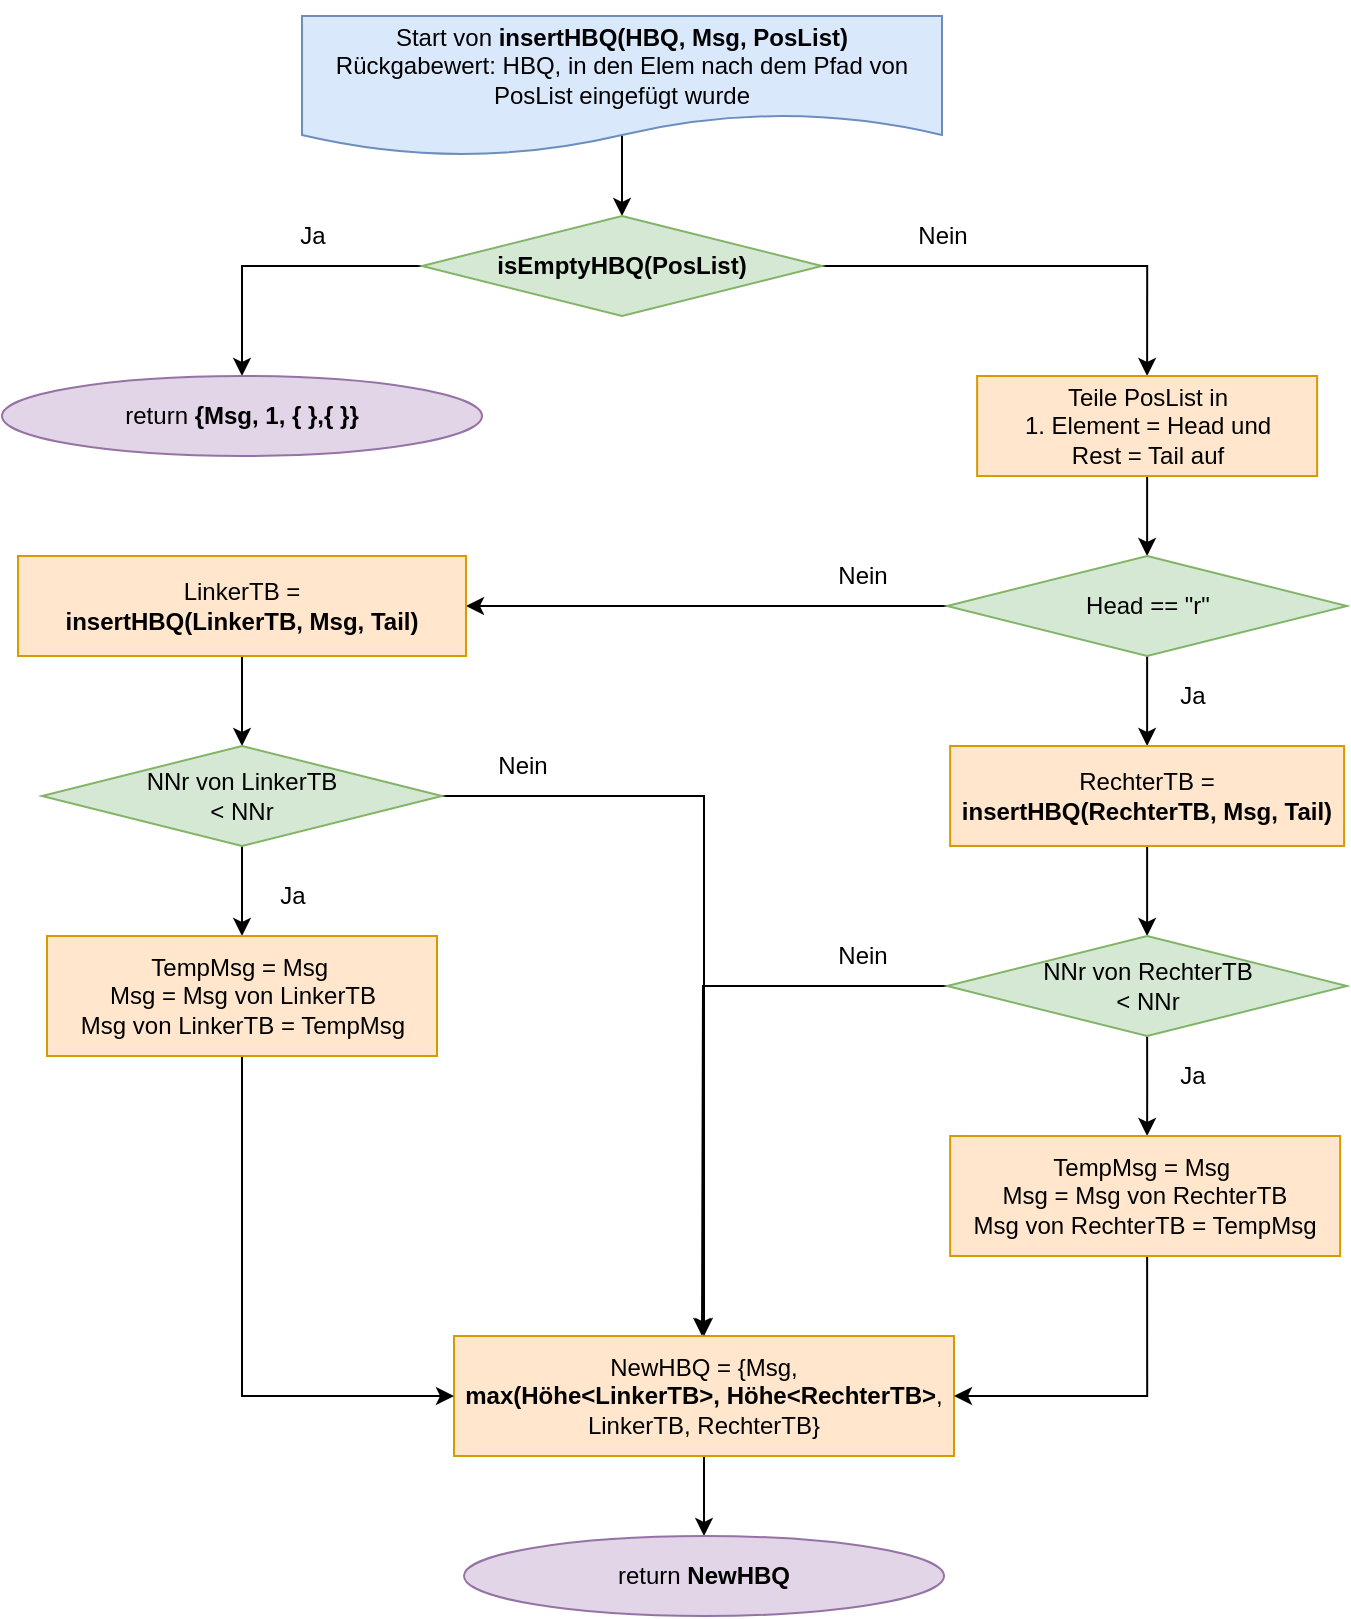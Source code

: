<mxfile version="15.8.7" type="device"><diagram id="C5RBs43oDa-KdzZeNtuy" name="Page-1"><mxGraphModel dx="519" dy="997" grid="1" gridSize="10" guides="1" tooltips="1" connect="1" arrows="1" fold="1" page="1" pageScale="1" pageWidth="827" pageHeight="1169" math="0" shadow="0"><root><mxCell id="WIyWlLk6GJQsqaUBKTNV-0"/><mxCell id="WIyWlLk6GJQsqaUBKTNV-1" parent="WIyWlLk6GJQsqaUBKTNV-0"/><mxCell id="v0o1vH0ii21ilbFWZJhi-0" style="edgeStyle=orthogonalEdgeStyle;rounded=0;orthogonalLoop=1;jettySize=auto;html=1;exitX=0.5;exitY=0;exitDx=0;exitDy=0;" parent="WIyWlLk6GJQsqaUBKTNV-1" source="v0o1vH0ii21ilbFWZJhi-1" target="v0o1vH0ii21ilbFWZJhi-4" edge="1"><mxGeometry relative="1" as="geometry"><Array as="points"><mxPoint x="1200.16" y="80"/><mxPoint x="1200.16" y="80"/></Array></mxGeometry></mxCell><mxCell id="v0o1vH0ii21ilbFWZJhi-1" value="Start von &lt;b&gt;insertHBQ(HBQ, Msg, PosList)&lt;/b&gt;&lt;br&gt;Rückgabewert: HBQ, in den Elem nach dem Pfad von PosList eingefügt wurde" style="shape=document;whiteSpace=wrap;html=1;boundedLbl=1;fillColor=#dae8fc;strokeColor=#6c8ebf;" parent="WIyWlLk6GJQsqaUBKTNV-1" vertex="1"><mxGeometry x="1040" y="50" width="320" height="70" as="geometry"/></mxCell><mxCell id="v0o1vH0ii21ilbFWZJhi-2" style="edgeStyle=orthogonalEdgeStyle;rounded=0;orthogonalLoop=1;jettySize=auto;html=1;exitX=0;exitY=0.5;exitDx=0;exitDy=0;entryX=0.5;entryY=0;entryDx=0;entryDy=0;" parent="WIyWlLk6GJQsqaUBKTNV-1" source="v0o1vH0ii21ilbFWZJhi-4" target="v0o1vH0ii21ilbFWZJhi-7" edge="1"><mxGeometry relative="1" as="geometry"/></mxCell><mxCell id="v0o1vH0ii21ilbFWZJhi-3" style="edgeStyle=orthogonalEdgeStyle;rounded=0;orthogonalLoop=1;jettySize=auto;html=1;exitX=1;exitY=0.5;exitDx=0;exitDy=0;entryX=0.5;entryY=0;entryDx=0;entryDy=0;" parent="WIyWlLk6GJQsqaUBKTNV-1" source="v0o1vH0ii21ilbFWZJhi-4" target="v0o1vH0ii21ilbFWZJhi-14" edge="1"><mxGeometry relative="1" as="geometry"><mxPoint x="1384.08" y="230" as="targetPoint"/></mxGeometry></mxCell><mxCell id="v0o1vH0ii21ilbFWZJhi-4" value="&lt;b&gt;isEmptyHBQ(PosList)&lt;/b&gt;" style="rhombus;whiteSpace=wrap;html=1;rounded=0;fillColor=#d5e8d4;strokeColor=#82b366;" parent="WIyWlLk6GJQsqaUBKTNV-1" vertex="1"><mxGeometry x="1100" y="150" width="200" height="50" as="geometry"/></mxCell><mxCell id="v0o1vH0ii21ilbFWZJhi-5" value="Nein" style="text;html=1;align=center;verticalAlign=middle;resizable=0;points=[];autosize=1;strokeColor=none;fillColor=none;" parent="WIyWlLk6GJQsqaUBKTNV-1" vertex="1"><mxGeometry x="1340" y="150" width="40" height="20" as="geometry"/></mxCell><mxCell id="v0o1vH0ii21ilbFWZJhi-6" value="Ja" style="text;html=1;align=center;verticalAlign=middle;resizable=0;points=[];autosize=1;strokeColor=none;fillColor=none;" parent="WIyWlLk6GJQsqaUBKTNV-1" vertex="1"><mxGeometry x="1030" y="150" width="30" height="20" as="geometry"/></mxCell><mxCell id="v0o1vH0ii21ilbFWZJhi-7" value="return &lt;b&gt;{Msg, 1, { },{ }}&lt;/b&gt;" style="ellipse;whiteSpace=wrap;html=1;rounded=0;fillColor=#e1d5e7;strokeColor=#9673a6;" parent="WIyWlLk6GJQsqaUBKTNV-1" vertex="1"><mxGeometry x="890" y="230" width="240" height="40" as="geometry"/></mxCell><mxCell id="v0o1vH0ii21ilbFWZJhi-16" style="edgeStyle=orthogonalEdgeStyle;rounded=0;orthogonalLoop=1;jettySize=auto;html=1;exitX=0.5;exitY=1;exitDx=0;exitDy=0;entryX=0.5;entryY=0;entryDx=0;entryDy=0;" parent="WIyWlLk6GJQsqaUBKTNV-1" source="v0o1vH0ii21ilbFWZJhi-14" target="v0o1vH0ii21ilbFWZJhi-15" edge="1"><mxGeometry relative="1" as="geometry"/></mxCell><mxCell id="v0o1vH0ii21ilbFWZJhi-14" value="Teile PosList in&lt;br&gt;1. Element = Head und&lt;br&gt;Rest = Tail auf" style="rounded=0;whiteSpace=wrap;html=1;fillColor=#ffe6cc;strokeColor=#d79b00;" parent="WIyWlLk6GJQsqaUBKTNV-1" vertex="1"><mxGeometry x="1377.56" y="230" width="170" height="50" as="geometry"/></mxCell><mxCell id="v0o1vH0ii21ilbFWZJhi-26" style="edgeStyle=orthogonalEdgeStyle;rounded=0;orthogonalLoop=1;jettySize=auto;html=1;exitX=0;exitY=0.5;exitDx=0;exitDy=0;entryX=1;entryY=0.5;entryDx=0;entryDy=0;" parent="WIyWlLk6GJQsqaUBKTNV-1" source="v0o1vH0ii21ilbFWZJhi-15" target="v0o1vH0ii21ilbFWZJhi-18" edge="1"><mxGeometry relative="1" as="geometry"/></mxCell><mxCell id="rAPavWzuFk8Zh6W3pVGN-12" style="edgeStyle=orthogonalEdgeStyle;rounded=0;orthogonalLoop=1;jettySize=auto;html=1;exitX=0.5;exitY=1;exitDx=0;exitDy=0;entryX=0.5;entryY=0;entryDx=0;entryDy=0;" parent="WIyWlLk6GJQsqaUBKTNV-1" source="v0o1vH0ii21ilbFWZJhi-15" target="v0o1vH0ii21ilbFWZJhi-22" edge="1"><mxGeometry relative="1" as="geometry"/></mxCell><mxCell id="v0o1vH0ii21ilbFWZJhi-15" value="Head == &quot;r&quot;" style="rhombus;whiteSpace=wrap;html=1;rounded=0;fillColor=#d5e8d4;strokeColor=#82b366;" parent="WIyWlLk6GJQsqaUBKTNV-1" vertex="1"><mxGeometry x="1362.56" y="320" width="200" height="50" as="geometry"/></mxCell><mxCell id="rAPavWzuFk8Zh6W3pVGN-2" style="edgeStyle=orthogonalEdgeStyle;rounded=0;orthogonalLoop=1;jettySize=auto;html=1;exitX=0.5;exitY=1;exitDx=0;exitDy=0;entryX=0.5;entryY=0;entryDx=0;entryDy=0;" parent="WIyWlLk6GJQsqaUBKTNV-1" source="v0o1vH0ii21ilbFWZJhi-18" target="rAPavWzuFk8Zh6W3pVGN-1" edge="1"><mxGeometry relative="1" as="geometry"/></mxCell><mxCell id="v0o1vH0ii21ilbFWZJhi-18" value="LinkerTB = &lt;br&gt;&lt;b&gt;insertHBQ&lt;/b&gt;&lt;b&gt;(LinkerTB, Msg, Tail)&lt;/b&gt;" style="rounded=0;whiteSpace=wrap;html=1;fillColor=#ffe6cc;strokeColor=#d79b00;" parent="WIyWlLk6GJQsqaUBKTNV-1" vertex="1"><mxGeometry x="898.01" y="320" width="223.98" height="50" as="geometry"/></mxCell><mxCell id="rAPavWzuFk8Zh6W3pVGN-13" style="edgeStyle=orthogonalEdgeStyle;rounded=0;orthogonalLoop=1;jettySize=auto;html=1;exitX=0.5;exitY=1;exitDx=0;exitDy=0;" parent="WIyWlLk6GJQsqaUBKTNV-1" source="v0o1vH0ii21ilbFWZJhi-22" target="rAPavWzuFk8Zh6W3pVGN-7" edge="1"><mxGeometry relative="1" as="geometry"/></mxCell><mxCell id="rAPavWzuFk8Zh6W3pVGN-20" style="edgeStyle=orthogonalEdgeStyle;rounded=0;orthogonalLoop=1;jettySize=auto;html=1;exitX=0;exitY=0.5;exitDx=0;exitDy=0;" parent="WIyWlLk6GJQsqaUBKTNV-1" source="rAPavWzuFk8Zh6W3pVGN-7" edge="1"><mxGeometry relative="1" as="geometry"><mxPoint x="1240" y="710" as="targetPoint"/></mxGeometry></mxCell><mxCell id="v0o1vH0ii21ilbFWZJhi-22" value="RechterTB = &lt;br&gt;&lt;b&gt;insertHBQ(RechterTB, Msg, Tail)&lt;/b&gt;" style="rounded=0;whiteSpace=wrap;html=1;fillColor=#ffe6cc;strokeColor=#d79b00;" parent="WIyWlLk6GJQsqaUBKTNV-1" vertex="1"><mxGeometry x="1364.07" y="415" width="196.98" height="50" as="geometry"/></mxCell><mxCell id="v0o1vH0ii21ilbFWZJhi-31" style="edgeStyle=orthogonalEdgeStyle;rounded=0;orthogonalLoop=1;jettySize=auto;html=1;exitX=0.5;exitY=1;exitDx=0;exitDy=0;entryX=0.5;entryY=0;entryDx=0;entryDy=0;" parent="WIyWlLk6GJQsqaUBKTNV-1" source="v0o1vH0ii21ilbFWZJhi-25" target="v0o1vH0ii21ilbFWZJhi-30" edge="1"><mxGeometry relative="1" as="geometry"/></mxCell><mxCell id="v0o1vH0ii21ilbFWZJhi-25" value="NewHBQ = {Msg, &lt;br&gt;&lt;b&gt;max(Höhe&amp;lt;LinkerTB&amp;gt;, Höhe&amp;lt;RechterTB&amp;gt;&lt;/b&gt;, &lt;br&gt;LinkerTB, RechterTB}" style="rounded=0;whiteSpace=wrap;html=1;fillColor=#ffe6cc;strokeColor=#d79b00;" parent="WIyWlLk6GJQsqaUBKTNV-1" vertex="1"><mxGeometry x="1116" y="710" width="250" height="60" as="geometry"/></mxCell><mxCell id="v0o1vH0ii21ilbFWZJhi-29" value="Nein" style="text;html=1;align=center;verticalAlign=middle;resizable=0;points=[];autosize=1;strokeColor=none;fillColor=none;" parent="WIyWlLk6GJQsqaUBKTNV-1" vertex="1"><mxGeometry x="1300" y="320" width="40" height="20" as="geometry"/></mxCell><mxCell id="v0o1vH0ii21ilbFWZJhi-30" value="return &lt;b&gt;NewHBQ&lt;/b&gt;" style="ellipse;whiteSpace=wrap;html=1;rounded=0;fillColor=#e1d5e7;strokeColor=#9673a6;" parent="WIyWlLk6GJQsqaUBKTNV-1" vertex="1"><mxGeometry x="1121" y="810" width="240" height="40" as="geometry"/></mxCell><mxCell id="rAPavWzuFk8Zh6W3pVGN-11" style="edgeStyle=orthogonalEdgeStyle;rounded=0;orthogonalLoop=1;jettySize=auto;html=1;exitX=0.5;exitY=1;exitDx=0;exitDy=0;entryX=0.5;entryY=0;entryDx=0;entryDy=0;" parent="WIyWlLk6GJQsqaUBKTNV-1" source="rAPavWzuFk8Zh6W3pVGN-1" target="rAPavWzuFk8Zh6W3pVGN-5" edge="1"><mxGeometry relative="1" as="geometry"/></mxCell><mxCell id="rAPavWzuFk8Zh6W3pVGN-19" style="edgeStyle=orthogonalEdgeStyle;rounded=0;orthogonalLoop=1;jettySize=auto;html=1;exitX=1;exitY=0.5;exitDx=0;exitDy=0;entryX=0.5;entryY=0;entryDx=0;entryDy=0;" parent="WIyWlLk6GJQsqaUBKTNV-1" source="rAPavWzuFk8Zh6W3pVGN-1" target="v0o1vH0ii21ilbFWZJhi-25" edge="1"><mxGeometry relative="1" as="geometry"/></mxCell><mxCell id="rAPavWzuFk8Zh6W3pVGN-1" value="NNr von LinkerTB&lt;br&gt;&amp;lt; NNr" style="rhombus;whiteSpace=wrap;html=1;rounded=0;fillColor=#d5e8d4;strokeColor=#82b366;" parent="WIyWlLk6GJQsqaUBKTNV-1" vertex="1"><mxGeometry x="910" y="415" width="200" height="50" as="geometry"/></mxCell><mxCell id="rAPavWzuFk8Zh6W3pVGN-18" style="edgeStyle=orthogonalEdgeStyle;rounded=0;orthogonalLoop=1;jettySize=auto;html=1;exitX=0.5;exitY=1;exitDx=0;exitDy=0;entryX=0;entryY=0.5;entryDx=0;entryDy=0;" parent="WIyWlLk6GJQsqaUBKTNV-1" source="rAPavWzuFk8Zh6W3pVGN-5" target="v0o1vH0ii21ilbFWZJhi-25" edge="1"><mxGeometry relative="1" as="geometry"/></mxCell><mxCell id="rAPavWzuFk8Zh6W3pVGN-5" value="TempMsg = Msg&amp;nbsp;&lt;br&gt;Msg = Msg von LinkerTB&lt;br&gt;Msg von LinkerTB = TempMsg" style="rounded=0;whiteSpace=wrap;html=1;fillColor=#ffe6cc;strokeColor=#d79b00;" parent="WIyWlLk6GJQsqaUBKTNV-1" vertex="1"><mxGeometry x="912.5" y="510" width="195" height="60" as="geometry"/></mxCell><mxCell id="rAPavWzuFk8Zh6W3pVGN-10" style="edgeStyle=orthogonalEdgeStyle;rounded=0;orthogonalLoop=1;jettySize=auto;html=1;exitX=0.5;exitY=1;exitDx=0;exitDy=0;entryX=0.5;entryY=0;entryDx=0;entryDy=0;" parent="WIyWlLk6GJQsqaUBKTNV-1" source="rAPavWzuFk8Zh6W3pVGN-7" edge="1"><mxGeometry relative="1" as="geometry"><mxPoint x="1462.56" y="610" as="targetPoint"/></mxGeometry></mxCell><mxCell id="rAPavWzuFk8Zh6W3pVGN-7" value="NNr von RechterTB&lt;br&gt;&amp;lt; NNr" style="rhombus;whiteSpace=wrap;html=1;rounded=0;fillColor=#d5e8d4;strokeColor=#82b366;" parent="WIyWlLk6GJQsqaUBKTNV-1" vertex="1"><mxGeometry x="1362.56" y="510" width="200" height="50" as="geometry"/></mxCell><mxCell id="rAPavWzuFk8Zh6W3pVGN-17" style="edgeStyle=orthogonalEdgeStyle;rounded=0;orthogonalLoop=1;jettySize=auto;html=1;exitX=0.5;exitY=1;exitDx=0;exitDy=0;entryX=1;entryY=0.5;entryDx=0;entryDy=0;" parent="WIyWlLk6GJQsqaUBKTNV-1" target="v0o1vH0ii21ilbFWZJhi-25" edge="1"><mxGeometry relative="1" as="geometry"><mxPoint x="1462.56" y="670" as="sourcePoint"/><Array as="points"><mxPoint x="1463" y="740"/></Array></mxGeometry></mxCell><mxCell id="rAPavWzuFk8Zh6W3pVGN-14" value="Ja" style="text;html=1;align=center;verticalAlign=middle;resizable=0;points=[];autosize=1;strokeColor=none;fillColor=none;" parent="WIyWlLk6GJQsqaUBKTNV-1" vertex="1"><mxGeometry x="1470" y="380" width="30" height="20" as="geometry"/></mxCell><mxCell id="rAPavWzuFk8Zh6W3pVGN-15" value="Ja" style="text;html=1;align=center;verticalAlign=middle;resizable=0;points=[];autosize=1;strokeColor=none;fillColor=none;" parent="WIyWlLk6GJQsqaUBKTNV-1" vertex="1"><mxGeometry x="1470" y="570" width="30" height="20" as="geometry"/></mxCell><mxCell id="rAPavWzuFk8Zh6W3pVGN-16" value="Ja" style="text;html=1;align=center;verticalAlign=middle;resizable=0;points=[];autosize=1;strokeColor=none;fillColor=none;" parent="WIyWlLk6GJQsqaUBKTNV-1" vertex="1"><mxGeometry x="1020" y="480" width="30" height="20" as="geometry"/></mxCell><mxCell id="rAPavWzuFk8Zh6W3pVGN-21" value="Nein" style="text;html=1;align=center;verticalAlign=middle;resizable=0;points=[];autosize=1;strokeColor=none;fillColor=none;" parent="WIyWlLk6GJQsqaUBKTNV-1" vertex="1"><mxGeometry x="1130" y="415" width="40" height="20" as="geometry"/></mxCell><mxCell id="rAPavWzuFk8Zh6W3pVGN-22" value="Nein" style="text;html=1;align=center;verticalAlign=middle;resizable=0;points=[];autosize=1;strokeColor=none;fillColor=none;" parent="WIyWlLk6GJQsqaUBKTNV-1" vertex="1"><mxGeometry x="1300" y="510" width="40" height="20" as="geometry"/></mxCell><mxCell id="crnI81Z_i7_xlQOAGb_u-1" value="TempMsg = Msg&amp;nbsp;&lt;br&gt;Msg = Msg von RechterTB&lt;br&gt;Msg von RechterTB = TempMsg" style="rounded=0;whiteSpace=wrap;html=1;fillColor=#ffe6cc;strokeColor=#d79b00;" parent="WIyWlLk6GJQsqaUBKTNV-1" vertex="1"><mxGeometry x="1364.07" y="610" width="195" height="60" as="geometry"/></mxCell></root></mxGraphModel></diagram></mxfile>